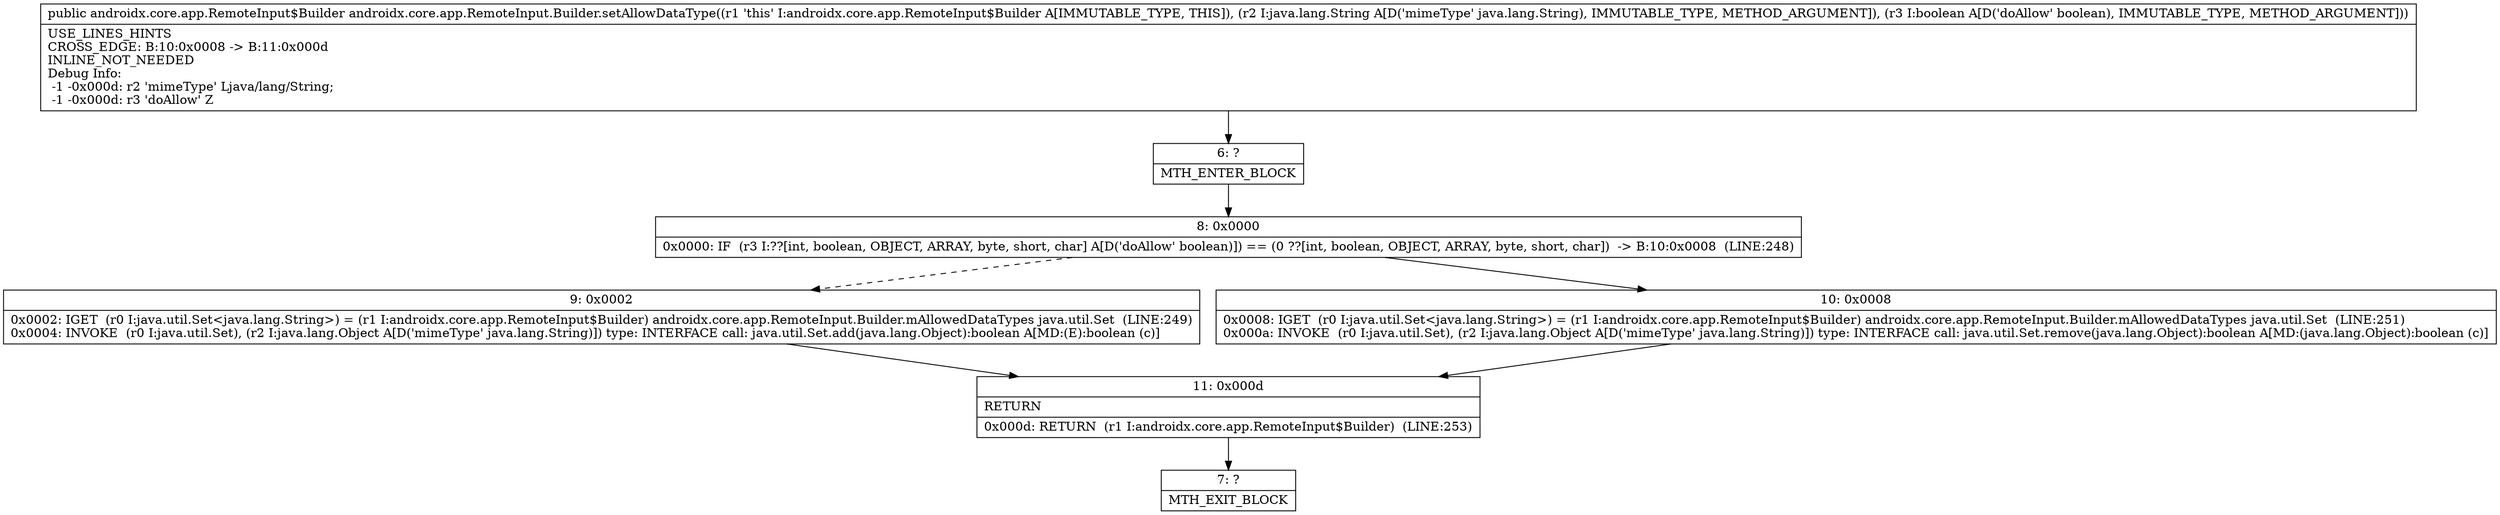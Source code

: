 digraph "CFG forandroidx.core.app.RemoteInput.Builder.setAllowDataType(Ljava\/lang\/String;Z)Landroidx\/core\/app\/RemoteInput$Builder;" {
Node_6 [shape=record,label="{6\:\ ?|MTH_ENTER_BLOCK\l}"];
Node_8 [shape=record,label="{8\:\ 0x0000|0x0000: IF  (r3 I:??[int, boolean, OBJECT, ARRAY, byte, short, char] A[D('doAllow' boolean)]) == (0 ??[int, boolean, OBJECT, ARRAY, byte, short, char])  \-\> B:10:0x0008  (LINE:248)\l}"];
Node_9 [shape=record,label="{9\:\ 0x0002|0x0002: IGET  (r0 I:java.util.Set\<java.lang.String\>) = (r1 I:androidx.core.app.RemoteInput$Builder) androidx.core.app.RemoteInput.Builder.mAllowedDataTypes java.util.Set  (LINE:249)\l0x0004: INVOKE  (r0 I:java.util.Set), (r2 I:java.lang.Object A[D('mimeType' java.lang.String)]) type: INTERFACE call: java.util.Set.add(java.lang.Object):boolean A[MD:(E):boolean (c)]\l}"];
Node_11 [shape=record,label="{11\:\ 0x000d|RETURN\l|0x000d: RETURN  (r1 I:androidx.core.app.RemoteInput$Builder)  (LINE:253)\l}"];
Node_7 [shape=record,label="{7\:\ ?|MTH_EXIT_BLOCK\l}"];
Node_10 [shape=record,label="{10\:\ 0x0008|0x0008: IGET  (r0 I:java.util.Set\<java.lang.String\>) = (r1 I:androidx.core.app.RemoteInput$Builder) androidx.core.app.RemoteInput.Builder.mAllowedDataTypes java.util.Set  (LINE:251)\l0x000a: INVOKE  (r0 I:java.util.Set), (r2 I:java.lang.Object A[D('mimeType' java.lang.String)]) type: INTERFACE call: java.util.Set.remove(java.lang.Object):boolean A[MD:(java.lang.Object):boolean (c)]\l}"];
MethodNode[shape=record,label="{public androidx.core.app.RemoteInput$Builder androidx.core.app.RemoteInput.Builder.setAllowDataType((r1 'this' I:androidx.core.app.RemoteInput$Builder A[IMMUTABLE_TYPE, THIS]), (r2 I:java.lang.String A[D('mimeType' java.lang.String), IMMUTABLE_TYPE, METHOD_ARGUMENT]), (r3 I:boolean A[D('doAllow' boolean), IMMUTABLE_TYPE, METHOD_ARGUMENT]))  | USE_LINES_HINTS\lCROSS_EDGE: B:10:0x0008 \-\> B:11:0x000d\lINLINE_NOT_NEEDED\lDebug Info:\l  \-1 \-0x000d: r2 'mimeType' Ljava\/lang\/String;\l  \-1 \-0x000d: r3 'doAllow' Z\l}"];
MethodNode -> Node_6;Node_6 -> Node_8;
Node_8 -> Node_9[style=dashed];
Node_8 -> Node_10;
Node_9 -> Node_11;
Node_11 -> Node_7;
Node_10 -> Node_11;
}

